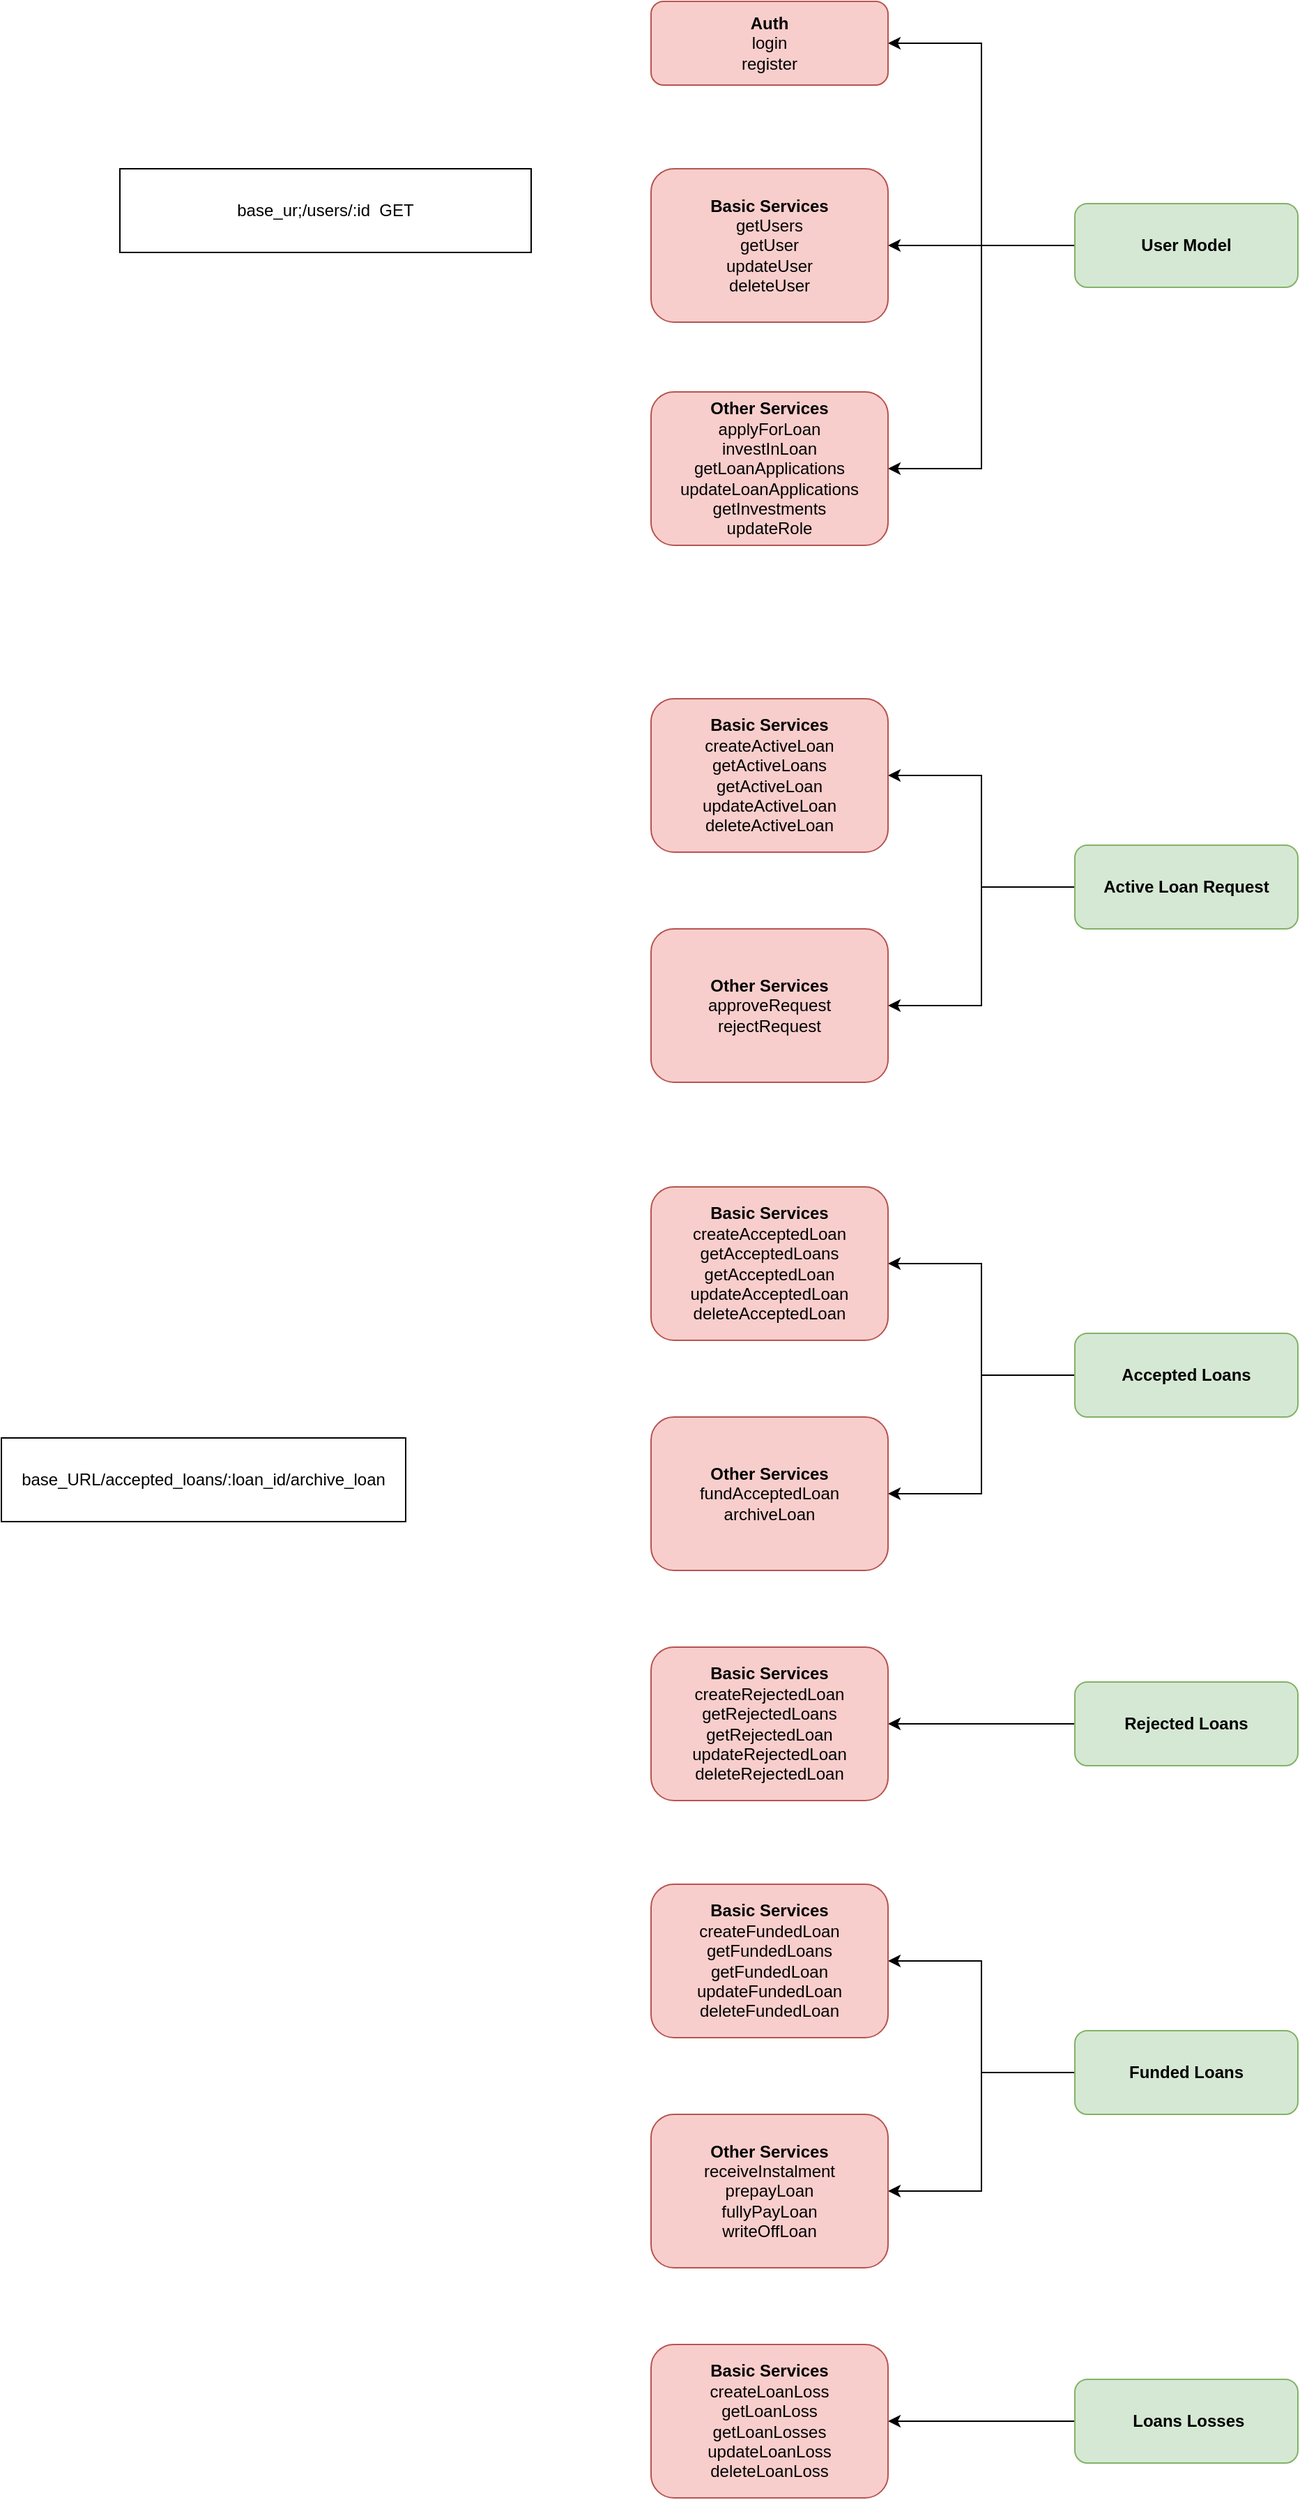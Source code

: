 <mxfile version="21.6.8" type="device">
  <diagram name="Page-1" id="c7558073-3199-34d8-9f00-42111426c3f3">
    <mxGraphModel dx="1026" dy="686" grid="1" gridSize="10" guides="1" tooltips="1" connect="1" arrows="1" fold="1" page="1" pageScale="1" pageWidth="826" pageHeight="1169" background="none" math="0" shadow="0">
      <root>
        <mxCell id="0" />
        <mxCell id="1" parent="0" />
        <mxCell id="n00WjP_eWD6csyPGLrUM-111" style="edgeStyle=orthogonalEdgeStyle;rounded=0;orthogonalLoop=1;jettySize=auto;html=1;entryX=1;entryY=0.5;entryDx=0;entryDy=0;" edge="1" parent="1" source="n00WjP_eWD6csyPGLrUM-102" target="n00WjP_eWD6csyPGLrUM-103">
          <mxGeometry relative="1" as="geometry" />
        </mxCell>
        <mxCell id="n00WjP_eWD6csyPGLrUM-112" style="edgeStyle=orthogonalEdgeStyle;rounded=0;orthogonalLoop=1;jettySize=auto;html=1;" edge="1" parent="1" source="n00WjP_eWD6csyPGLrUM-102" target="n00WjP_eWD6csyPGLrUM-105">
          <mxGeometry relative="1" as="geometry" />
        </mxCell>
        <mxCell id="n00WjP_eWD6csyPGLrUM-113" style="edgeStyle=orthogonalEdgeStyle;rounded=0;orthogonalLoop=1;jettySize=auto;html=1;entryX=1;entryY=0.5;entryDx=0;entryDy=0;" edge="1" parent="1" source="n00WjP_eWD6csyPGLrUM-102" target="n00WjP_eWD6csyPGLrUM-108">
          <mxGeometry relative="1" as="geometry" />
        </mxCell>
        <mxCell id="n00WjP_eWD6csyPGLrUM-102" value="User Model" style="rounded=1;whiteSpace=wrap;html=1;fillColor=#d5e8d4;strokeColor=#82b366;fontStyle=1" vertex="1" parent="1">
          <mxGeometry x="960" y="255" width="160" height="60" as="geometry" />
        </mxCell>
        <mxCell id="n00WjP_eWD6csyPGLrUM-103" value="&lt;b&gt;Auth&lt;/b&gt;&lt;br&gt;login&lt;br&gt;register" style="rounded=1;whiteSpace=wrap;html=1;fillColor=#f8cecc;strokeColor=#b85450;" vertex="1" parent="1">
          <mxGeometry x="656" y="110" width="170" height="60" as="geometry" />
        </mxCell>
        <mxCell id="n00WjP_eWD6csyPGLrUM-105" value="&lt;b&gt;Basic Services&lt;br&gt;&lt;/b&gt;getUsers&lt;br&gt;getUser&lt;br&gt;updateUser&lt;br&gt;deleteUser" style="rounded=1;whiteSpace=wrap;html=1;fillColor=#f8cecc;strokeColor=#b85450;" vertex="1" parent="1">
          <mxGeometry x="656" y="230" width="170" height="110" as="geometry" />
        </mxCell>
        <mxCell id="n00WjP_eWD6csyPGLrUM-108" value="&lt;b&gt;Other Services&lt;/b&gt;&lt;br&gt;applyForLoan&lt;br&gt;investInLoan&lt;br&gt;getLoanApplications&lt;br&gt;updateLoanApplications&lt;br&gt;getInvestments&lt;br&gt;updateRole" style="rounded=1;whiteSpace=wrap;html=1;fillColor=#f8cecc;strokeColor=#b85450;" vertex="1" parent="1">
          <mxGeometry x="656" y="390" width="170" height="110" as="geometry" />
        </mxCell>
        <mxCell id="n00WjP_eWD6csyPGLrUM-115" style="edgeStyle=orthogonalEdgeStyle;rounded=0;orthogonalLoop=1;jettySize=auto;html=1;" edge="1" parent="1" source="n00WjP_eWD6csyPGLrUM-117" target="n00WjP_eWD6csyPGLrUM-119">
          <mxGeometry relative="1" as="geometry" />
        </mxCell>
        <mxCell id="n00WjP_eWD6csyPGLrUM-116" style="edgeStyle=orthogonalEdgeStyle;rounded=0;orthogonalLoop=1;jettySize=auto;html=1;entryX=1;entryY=0.5;entryDx=0;entryDy=0;" edge="1" parent="1" source="n00WjP_eWD6csyPGLrUM-117" target="n00WjP_eWD6csyPGLrUM-120">
          <mxGeometry relative="1" as="geometry" />
        </mxCell>
        <mxCell id="n00WjP_eWD6csyPGLrUM-117" value="Active Loan Request" style="rounded=1;whiteSpace=wrap;html=1;fillColor=#d5e8d4;strokeColor=#82b366;fontStyle=1" vertex="1" parent="1">
          <mxGeometry x="960" y="715" width="160" height="60" as="geometry" />
        </mxCell>
        <mxCell id="n00WjP_eWD6csyPGLrUM-119" value="&lt;b&gt;Basic Services&lt;br&gt;&lt;/b&gt;createActiveLoan&lt;br&gt;getActiveLoans&lt;br&gt;getActiveLoan&lt;br&gt;updateActiveLoan&lt;br&gt;deleteActiveLoan" style="rounded=1;whiteSpace=wrap;html=1;fillColor=#f8cecc;strokeColor=#b85450;" vertex="1" parent="1">
          <mxGeometry x="656" y="610" width="170" height="110" as="geometry" />
        </mxCell>
        <mxCell id="n00WjP_eWD6csyPGLrUM-120" value="&lt;b&gt;Other Services&lt;/b&gt;&lt;br&gt;approveRequest&lt;br&gt;rejectRequest" style="rounded=1;whiteSpace=wrap;html=1;fillColor=#f8cecc;strokeColor=#b85450;" vertex="1" parent="1">
          <mxGeometry x="656" y="775" width="170" height="110" as="geometry" />
        </mxCell>
        <mxCell id="n00WjP_eWD6csyPGLrUM-121" style="edgeStyle=orthogonalEdgeStyle;rounded=0;orthogonalLoop=1;jettySize=auto;html=1;" edge="1" parent="1" source="n00WjP_eWD6csyPGLrUM-123" target="n00WjP_eWD6csyPGLrUM-124">
          <mxGeometry relative="1" as="geometry" />
        </mxCell>
        <mxCell id="n00WjP_eWD6csyPGLrUM-122" style="edgeStyle=orthogonalEdgeStyle;rounded=0;orthogonalLoop=1;jettySize=auto;html=1;entryX=1;entryY=0.5;entryDx=0;entryDy=0;" edge="1" parent="1" source="n00WjP_eWD6csyPGLrUM-123" target="n00WjP_eWD6csyPGLrUM-125">
          <mxGeometry relative="1" as="geometry" />
        </mxCell>
        <mxCell id="n00WjP_eWD6csyPGLrUM-123" value="Accepted Loans" style="rounded=1;whiteSpace=wrap;html=1;fillColor=#d5e8d4;strokeColor=#82b366;fontStyle=1" vertex="1" parent="1">
          <mxGeometry x="960" y="1065" width="160" height="60" as="geometry" />
        </mxCell>
        <mxCell id="n00WjP_eWD6csyPGLrUM-124" value="&lt;b&gt;Basic Services&lt;br&gt;&lt;/b&gt;createAcceptedLoan&lt;br&gt;getAcceptedLoans&lt;br&gt;getAcceptedLoan&lt;br&gt;updateAcceptedLoan&lt;br&gt;deleteAcceptedLoan" style="rounded=1;whiteSpace=wrap;html=1;fillColor=#f8cecc;strokeColor=#b85450;" vertex="1" parent="1">
          <mxGeometry x="656" y="960" width="170" height="110" as="geometry" />
        </mxCell>
        <mxCell id="n00WjP_eWD6csyPGLrUM-125" value="&lt;b&gt;Other Services&lt;/b&gt;&lt;br&gt;fundAcceptedLoan&lt;br&gt;archiveLoan" style="rounded=1;whiteSpace=wrap;html=1;fillColor=#f8cecc;strokeColor=#b85450;" vertex="1" parent="1">
          <mxGeometry x="656" y="1125" width="170" height="110" as="geometry" />
        </mxCell>
        <mxCell id="n00WjP_eWD6csyPGLrUM-126" style="edgeStyle=orthogonalEdgeStyle;rounded=0;orthogonalLoop=1;jettySize=auto;html=1;" edge="1" parent="1" source="n00WjP_eWD6csyPGLrUM-128" target="n00WjP_eWD6csyPGLrUM-129">
          <mxGeometry relative="1" as="geometry" />
        </mxCell>
        <mxCell id="n00WjP_eWD6csyPGLrUM-128" value="Rejected Loans" style="rounded=1;whiteSpace=wrap;html=1;fillColor=#d5e8d4;strokeColor=#82b366;fontStyle=1" vertex="1" parent="1">
          <mxGeometry x="960" y="1315" width="160" height="60" as="geometry" />
        </mxCell>
        <mxCell id="n00WjP_eWD6csyPGLrUM-129" value="&lt;b&gt;Basic Services&lt;br&gt;&lt;/b&gt;createRejectedLoan&lt;br&gt;getRejectedLoans&lt;br&gt;getRejectedLoan&lt;br&gt;updateRejectedLoan&lt;br&gt;deleteRejectedLoan" style="rounded=1;whiteSpace=wrap;html=1;fillColor=#f8cecc;strokeColor=#b85450;" vertex="1" parent="1">
          <mxGeometry x="656" y="1290" width="170" height="110" as="geometry" />
        </mxCell>
        <mxCell id="n00WjP_eWD6csyPGLrUM-131" style="edgeStyle=orthogonalEdgeStyle;rounded=0;orthogonalLoop=1;jettySize=auto;html=1;" edge="1" parent="1" source="n00WjP_eWD6csyPGLrUM-133" target="n00WjP_eWD6csyPGLrUM-134">
          <mxGeometry relative="1" as="geometry" />
        </mxCell>
        <mxCell id="n00WjP_eWD6csyPGLrUM-132" style="edgeStyle=orthogonalEdgeStyle;rounded=0;orthogonalLoop=1;jettySize=auto;html=1;entryX=1;entryY=0.5;entryDx=0;entryDy=0;" edge="1" parent="1" source="n00WjP_eWD6csyPGLrUM-133" target="n00WjP_eWD6csyPGLrUM-135">
          <mxGeometry relative="1" as="geometry" />
        </mxCell>
        <mxCell id="n00WjP_eWD6csyPGLrUM-133" value="Funded Loans" style="rounded=1;whiteSpace=wrap;html=1;fillColor=#d5e8d4;strokeColor=#82b366;fontStyle=1" vertex="1" parent="1">
          <mxGeometry x="960" y="1565" width="160" height="60" as="geometry" />
        </mxCell>
        <mxCell id="n00WjP_eWD6csyPGLrUM-134" value="&lt;b&gt;Basic Services&lt;br&gt;&lt;/b&gt;createFundedLoan&lt;br&gt;getFundedLoans&lt;br&gt;getFundedLoan&lt;br&gt;updateFundedLoan&lt;br&gt;deleteFundedLoan" style="rounded=1;whiteSpace=wrap;html=1;fillColor=#f8cecc;strokeColor=#b85450;" vertex="1" parent="1">
          <mxGeometry x="656" y="1460" width="170" height="110" as="geometry" />
        </mxCell>
        <mxCell id="n00WjP_eWD6csyPGLrUM-135" value="&lt;b&gt;Other Services&lt;/b&gt;&lt;br&gt;receiveInstalment&lt;br&gt;prepayLoan&lt;br&gt;fullyPayLoan&lt;br&gt;writeOffLoan" style="rounded=1;whiteSpace=wrap;html=1;fillColor=#f8cecc;strokeColor=#b85450;" vertex="1" parent="1">
          <mxGeometry x="656" y="1625" width="170" height="110" as="geometry" />
        </mxCell>
        <mxCell id="n00WjP_eWD6csyPGLrUM-136" style="edgeStyle=orthogonalEdgeStyle;rounded=0;orthogonalLoop=1;jettySize=auto;html=1;" edge="1" parent="1" source="n00WjP_eWD6csyPGLrUM-138" target="n00WjP_eWD6csyPGLrUM-139">
          <mxGeometry relative="1" as="geometry" />
        </mxCell>
        <mxCell id="n00WjP_eWD6csyPGLrUM-138" value="&amp;nbsp;Loans Losses" style="rounded=1;whiteSpace=wrap;html=1;fillColor=#d5e8d4;strokeColor=#82b366;fontStyle=1" vertex="1" parent="1">
          <mxGeometry x="960" y="1815" width="160" height="60" as="geometry" />
        </mxCell>
        <mxCell id="n00WjP_eWD6csyPGLrUM-139" value="&lt;b&gt;Basic Services&lt;br&gt;&lt;/b&gt;createLoanLoss&lt;br&gt;getLoanLoss&lt;br&gt;getLoanLosses&lt;br&gt;updateLoanLoss&lt;br&gt;deleteLoanLoss" style="rounded=1;whiteSpace=wrap;html=1;fillColor=#f8cecc;strokeColor=#b85450;" vertex="1" parent="1">
          <mxGeometry x="656" y="1790" width="170" height="110" as="geometry" />
        </mxCell>
        <mxCell id="n00WjP_eWD6csyPGLrUM-141" value="base_URL/accepted_loans/:loan_id/archive_loan" style="rounded=0;whiteSpace=wrap;html=1;" vertex="1" parent="1">
          <mxGeometry x="190" y="1140" width="290" height="60" as="geometry" />
        </mxCell>
        <mxCell id="n00WjP_eWD6csyPGLrUM-142" value="base_ur;/users/:id&amp;nbsp; GET" style="rounded=0;whiteSpace=wrap;html=1;" vertex="1" parent="1">
          <mxGeometry x="275" y="230" width="295" height="60" as="geometry" />
        </mxCell>
      </root>
    </mxGraphModel>
  </diagram>
</mxfile>
